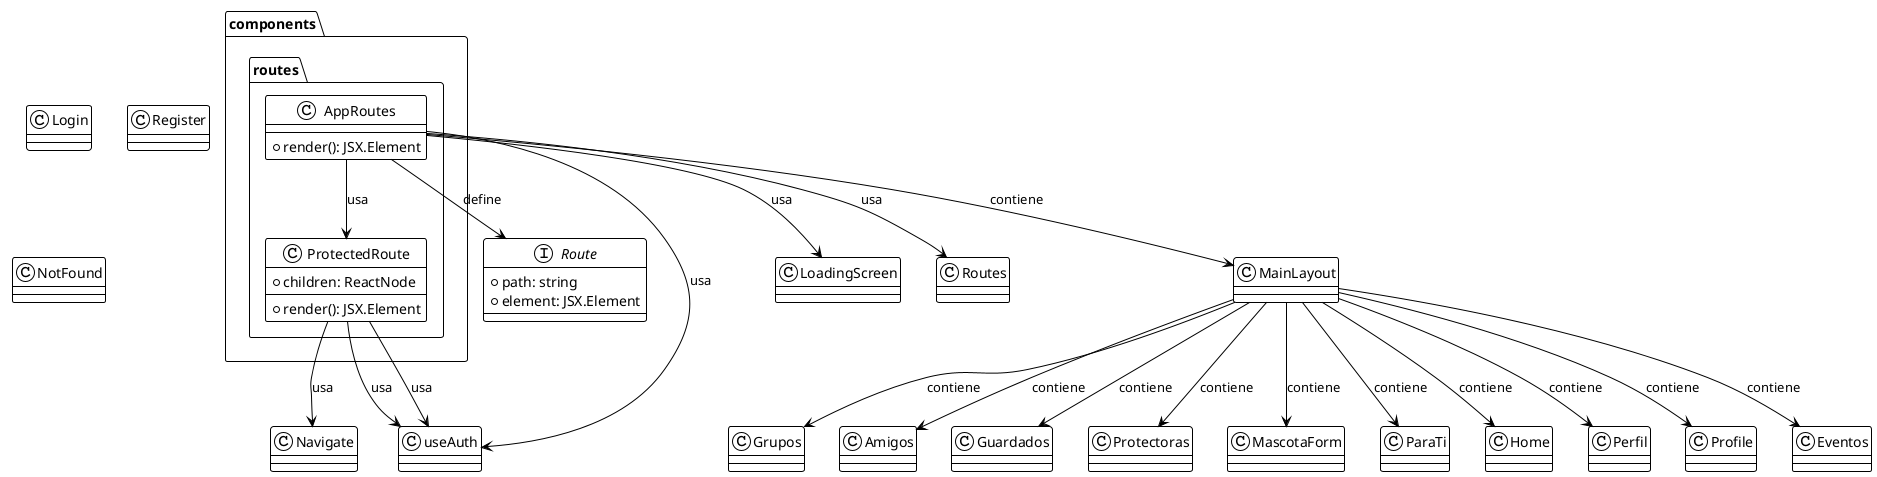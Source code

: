 @startuml Routes
!theme plain
skinparam classStyle rectangle

package "components.routes" {
    class AppRoutes {
        +render(): JSX.Element
    }

    class ProtectedRoute {
        +children: ReactNode
        +render(): JSX.Element
    }
}

' Interfaces
interface Route {
    +path: string
    +element: JSX.Element
}

' Componentes de Vista
class Login
class Register
class MainLayout
class LoadingScreen
class Home
class Perfil
class Profile
class Eventos
class Grupos
class Amigos
class Guardados
class NotFound
class Protectoras
class MascotaForm
class ParaTi

' Relaciones
AppRoutes --> Routes : usa
AppRoutes --> Route : define
AppRoutes --> ProtectedRoute : usa
AppRoutes --> MainLayout : contiene
AppRoutes --> LoadingScreen : usa

ProtectedRoute --> useAuth : usa
ProtectedRoute --> Navigate : usa

MainLayout --> Home : contiene
MainLayout --> ParaTi : contiene
MainLayout --> Profile : contiene
MainLayout --> Perfil : contiene
MainLayout --> Grupos : contiene
MainLayout --> Eventos : contiene
MainLayout --> Amigos : contiene
MainLayout --> Guardados : contiene
MainLayout --> Protectoras : contiene
MainLayout --> MascotaForm : contiene

' Dependencias
AppRoutes --> useAuth : usa
ProtectedRoute --> useAuth : usa

@enduml 